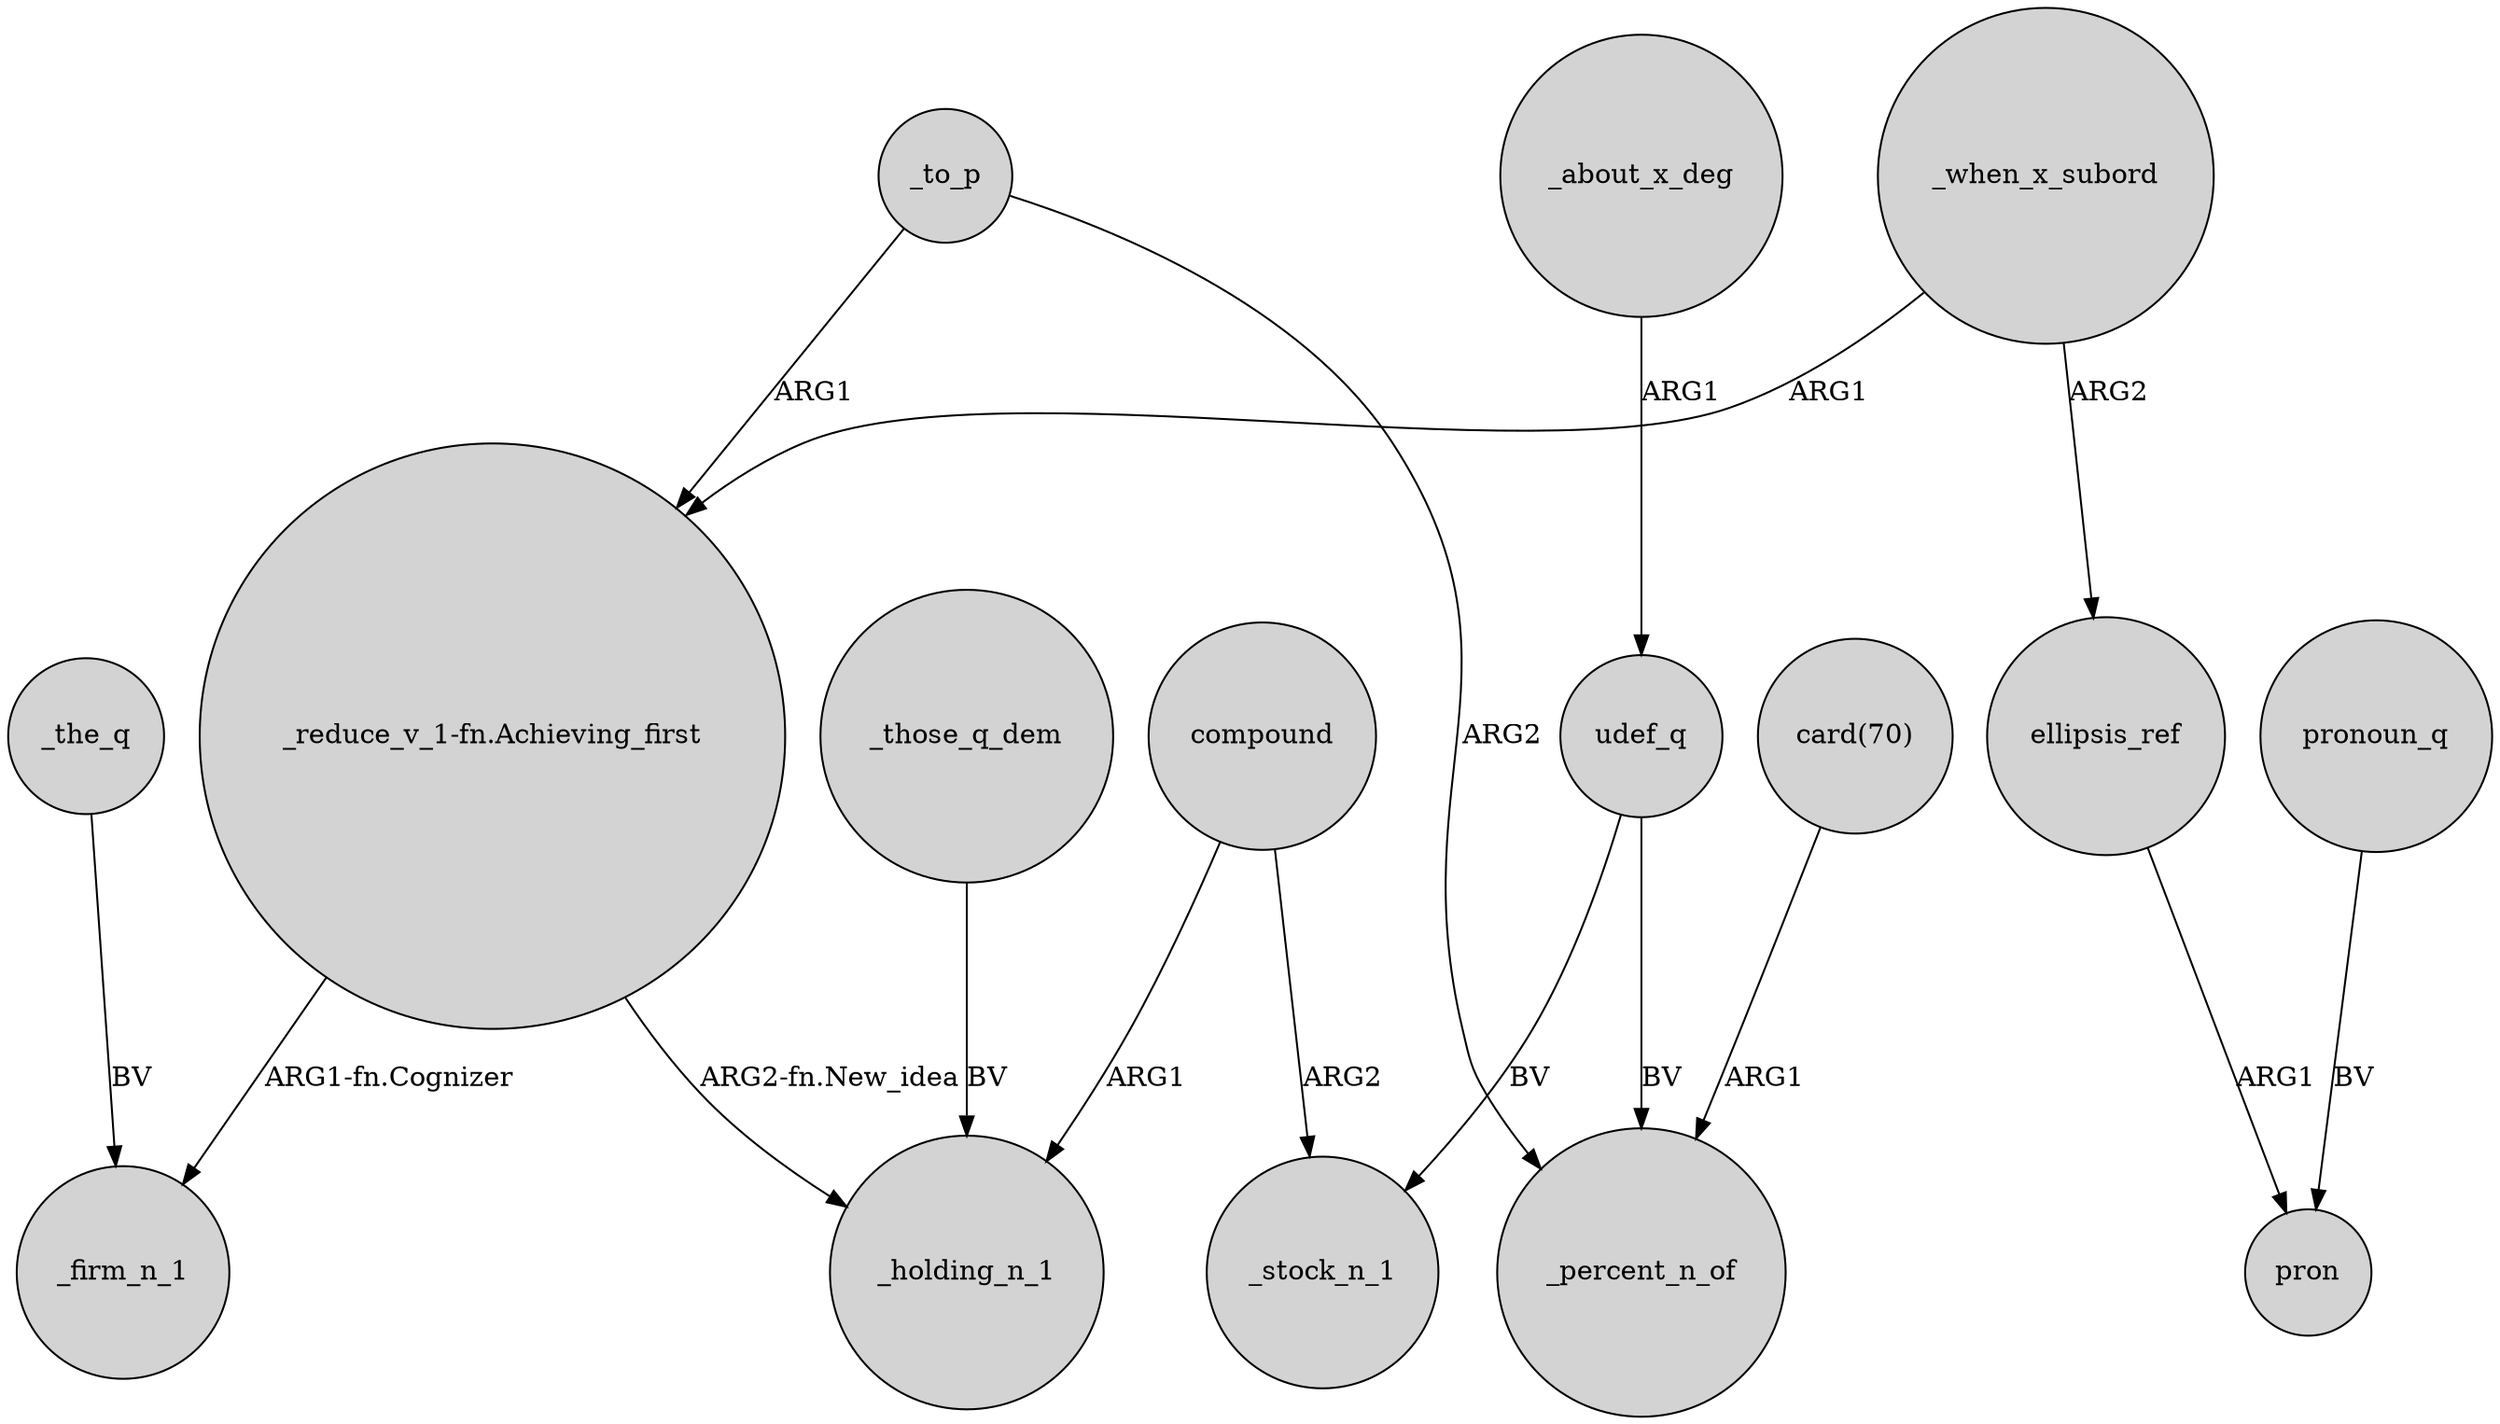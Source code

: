 digraph {
	node [shape=circle style=filled]
	compound -> _holding_n_1 [label=ARG1]
	_the_q -> _firm_n_1 [label=BV]
	udef_q -> _percent_n_of [label=BV]
	"card(70)" -> _percent_n_of [label=ARG1]
	_to_p -> _percent_n_of [label=ARG2]
	_those_q_dem -> _holding_n_1 [label=BV]
	compound -> _stock_n_1 [label=ARG2]
	"_reduce_v_1-fn.Achieving_first" -> _holding_n_1 [label="ARG2-fn.New_idea"]
	_when_x_subord -> ellipsis_ref [label=ARG2]
	"_reduce_v_1-fn.Achieving_first" -> _firm_n_1 [label="ARG1-fn.Cognizer"]
	_to_p -> "_reduce_v_1-fn.Achieving_first" [label=ARG1]
	ellipsis_ref -> pron [label=ARG1]
	_about_x_deg -> udef_q [label=ARG1]
	pronoun_q -> pron [label=BV]
	_when_x_subord -> "_reduce_v_1-fn.Achieving_first" [label=ARG1]
	udef_q -> _stock_n_1 [label=BV]
}
